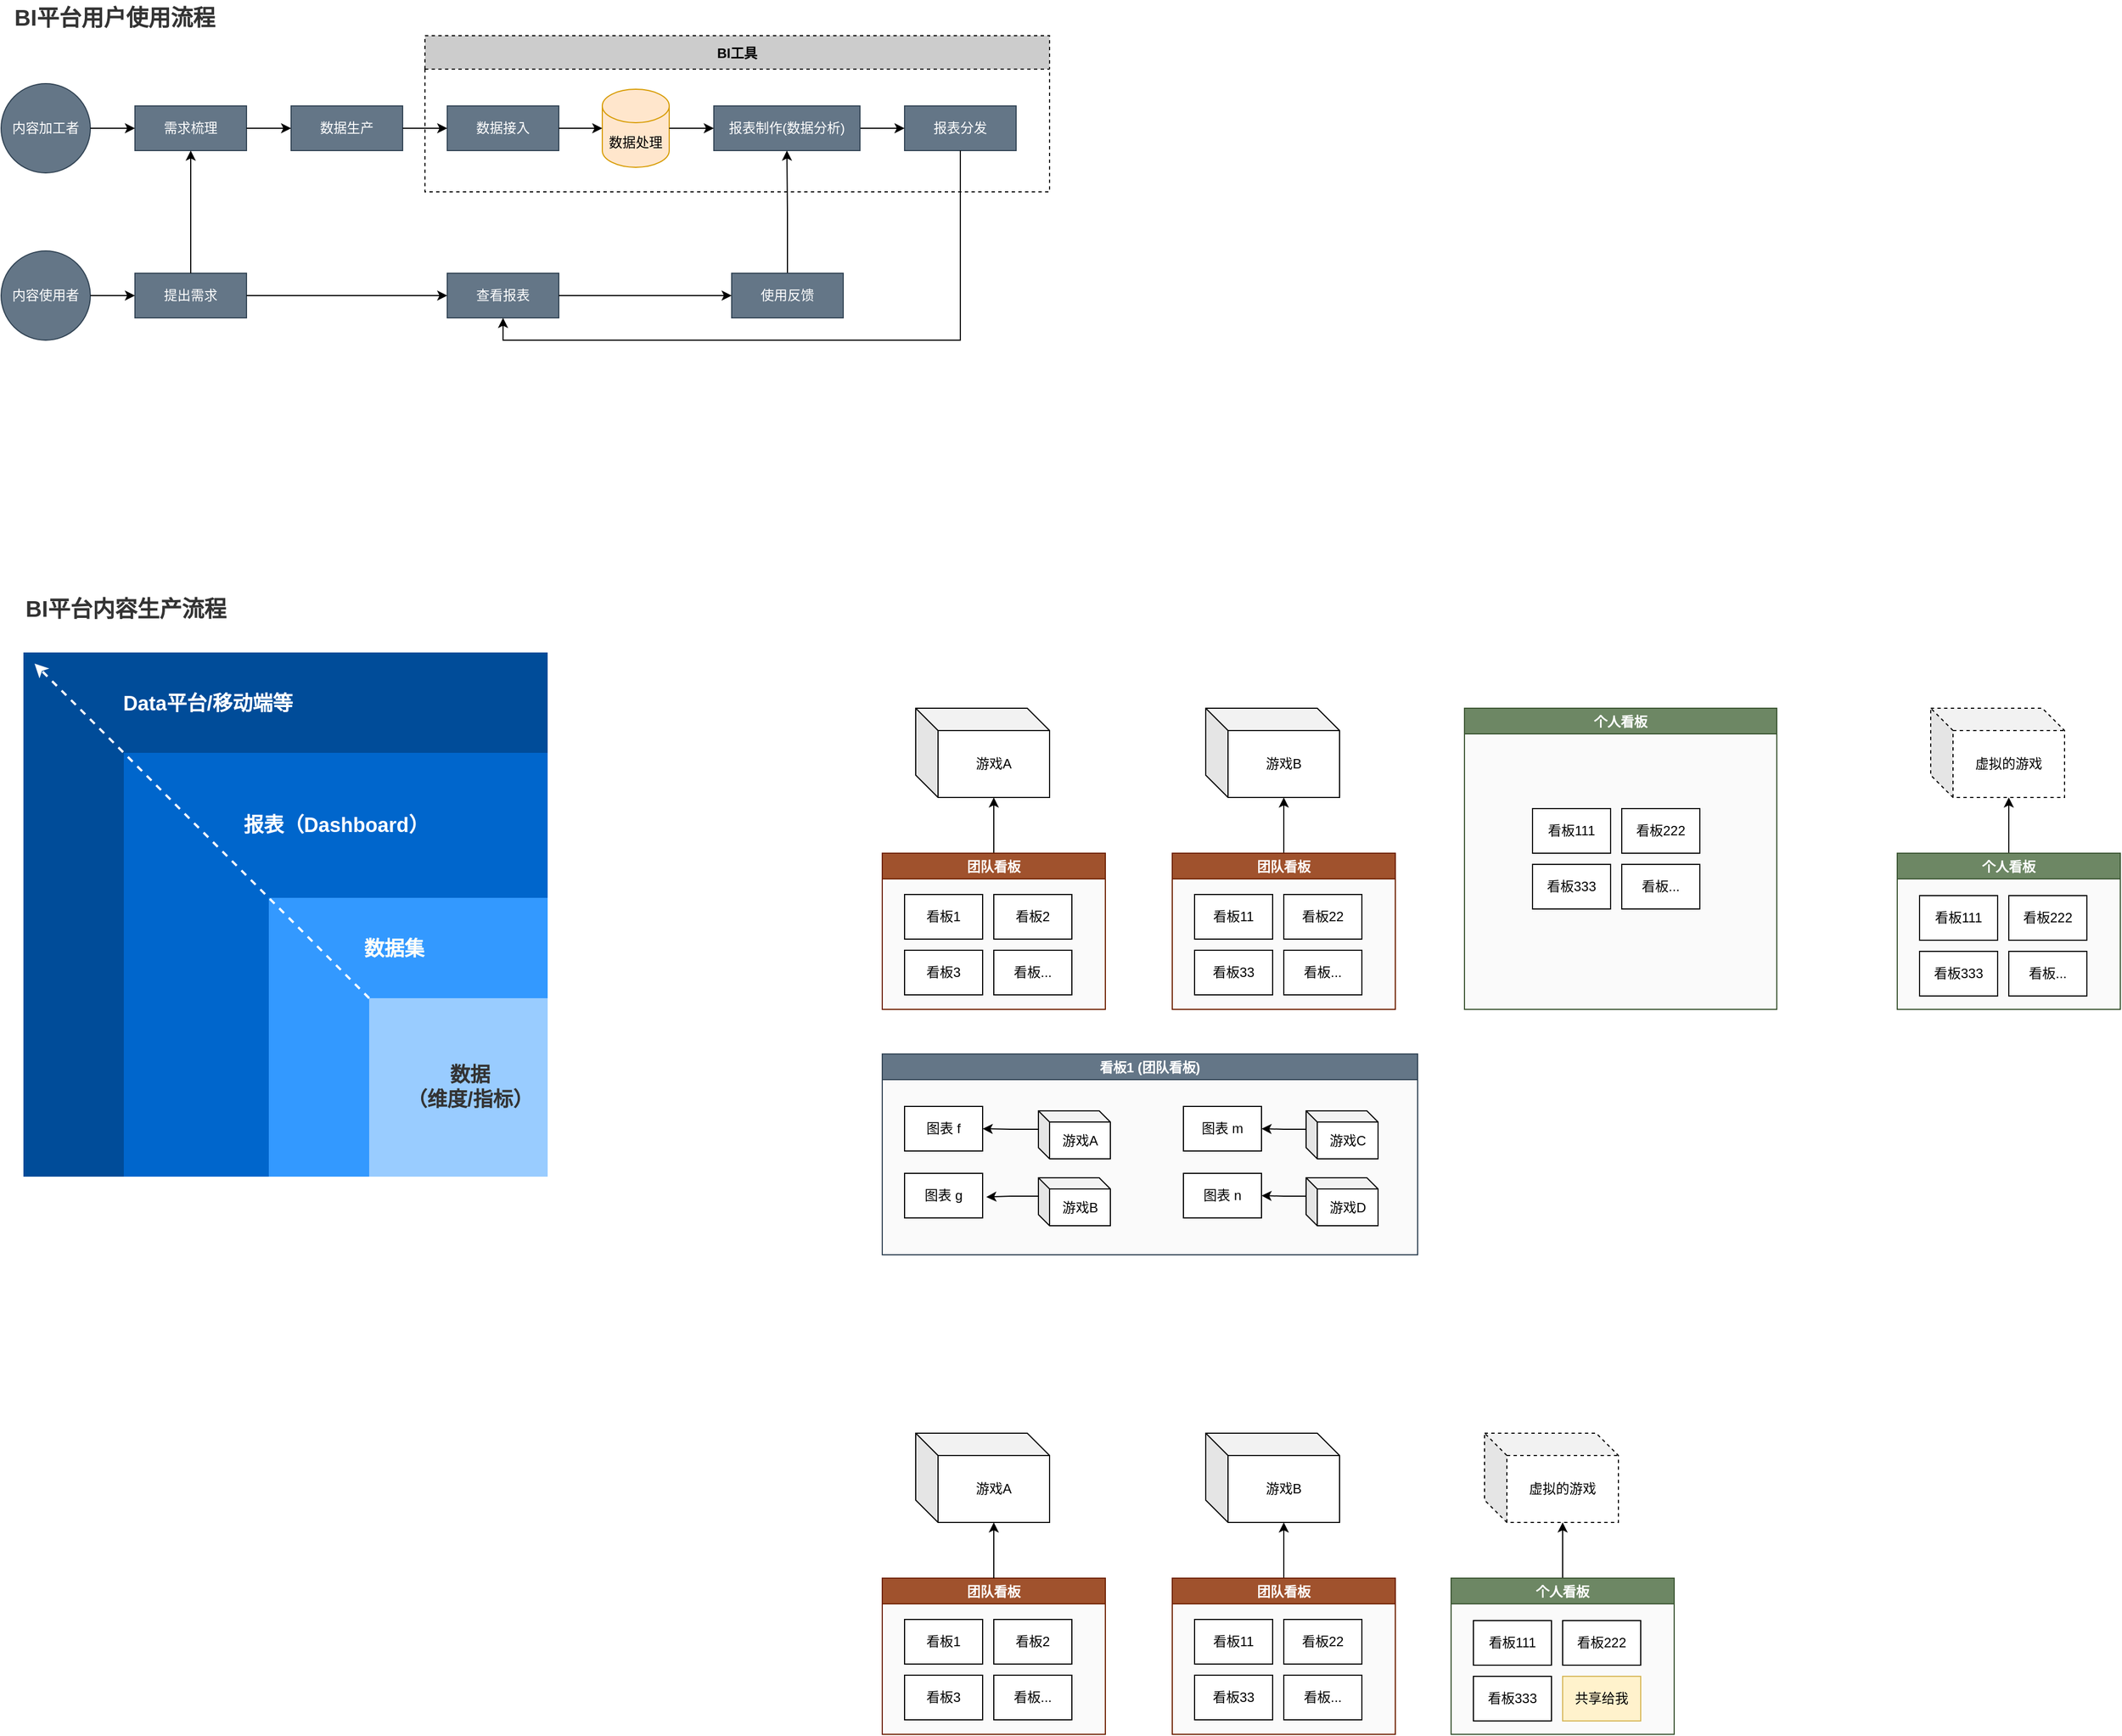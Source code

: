 <mxfile version="15.1.2" type="github">
  <diagram id="ESBV5VYZ4I9rzLJg--ot" name="第 1 页">
    <mxGraphModel dx="2105" dy="1458" grid="1" gridSize="10" guides="1" tooltips="1" connect="1" arrows="1" fold="1" page="1" pageScale="1" pageWidth="827" pageHeight="583" math="0" shadow="0">
      <root>
        <mxCell id="0" />
        <mxCell id="1" parent="0" />
        <mxCell id="a08RD-lhNpUK_SpXIpmX-28" value="" style="group;allowArrows=1;expand=1;collapsible=0;" parent="1" vertex="1" connectable="0">
          <mxGeometry x="50" y="60" width="940" height="270" as="geometry" />
        </mxCell>
        <mxCell id="a08RD-lhNpUK_SpXIpmX-25" value="BI工具" style="swimlane;dashed=1;swimlaneFillColor=#FFFFFF;collapsible=0;startSize=30;fillColor=#CCCCCC;" parent="a08RD-lhNpUK_SpXIpmX-28" vertex="1">
          <mxGeometry x="380" y="-3" width="560" height="140" as="geometry">
            <mxRectangle x="430" y="60" width="70" height="23" as="alternateBounds" />
          </mxGeometry>
        </mxCell>
        <mxCell id="a08RD-lhNpUK_SpXIpmX-19" value="报表分发" style="whiteSpace=wrap;html=1;fontColor=#ffffff;strokeColor=#314354;fillColor=#647687;" parent="a08RD-lhNpUK_SpXIpmX-25" vertex="1">
          <mxGeometry x="430" y="63" width="100" height="40" as="geometry" />
        </mxCell>
        <mxCell id="a08RD-lhNpUK_SpXIpmX-2" value="内容加工者" style="ellipse;whiteSpace=wrap;html=1;aspect=fixed;fillColor=#647687;strokeColor=#314354;fontColor=#ffffff;" parent="a08RD-lhNpUK_SpXIpmX-28" vertex="1">
          <mxGeometry y="40" width="80" height="80" as="geometry" />
        </mxCell>
        <mxCell id="a08RD-lhNpUK_SpXIpmX-3" value="内容使用者" style="ellipse;whiteSpace=wrap;html=1;aspect=fixed;fillColor=#647687;strokeColor=#314354;fontColor=#ffffff;" parent="a08RD-lhNpUK_SpXIpmX-28" vertex="1">
          <mxGeometry y="190" width="80" height="80" as="geometry" />
        </mxCell>
        <mxCell id="a08RD-lhNpUK_SpXIpmX-4" value="提出需求" style="whiteSpace=wrap;html=1;fontColor=#ffffff;strokeColor=#314354;fillColor=#647687;" parent="a08RD-lhNpUK_SpXIpmX-28" vertex="1">
          <mxGeometry x="120" y="210" width="100" height="40" as="geometry" />
        </mxCell>
        <mxCell id="a08RD-lhNpUK_SpXIpmX-5" value="" style="edgeStyle=orthogonalEdgeStyle;rounded=0;orthogonalLoop=1;jettySize=auto;html=1;" parent="a08RD-lhNpUK_SpXIpmX-28" source="a08RD-lhNpUK_SpXIpmX-3" target="a08RD-lhNpUK_SpXIpmX-4" edge="1">
          <mxGeometry relative="1" as="geometry" />
        </mxCell>
        <mxCell id="a08RD-lhNpUK_SpXIpmX-8" value="需求梳理" style="whiteSpace=wrap;html=1;fontColor=#ffffff;strokeColor=#314354;fillColor=#647687;" parent="a08RD-lhNpUK_SpXIpmX-28" vertex="1">
          <mxGeometry x="120" y="60" width="100" height="40" as="geometry" />
        </mxCell>
        <mxCell id="a08RD-lhNpUK_SpXIpmX-9" style="edgeStyle=orthogonalEdgeStyle;rounded=0;orthogonalLoop=1;jettySize=auto;html=1;exitX=1;exitY=0.5;exitDx=0;exitDy=0;" parent="a08RD-lhNpUK_SpXIpmX-28" source="a08RD-lhNpUK_SpXIpmX-2" target="a08RD-lhNpUK_SpXIpmX-8" edge="1">
          <mxGeometry relative="1" as="geometry" />
        </mxCell>
        <mxCell id="a08RD-lhNpUK_SpXIpmX-7" value="" style="edgeStyle=orthogonalEdgeStyle;rounded=0;orthogonalLoop=1;jettySize=auto;html=1;entryX=0.5;entryY=1;entryDx=0;entryDy=0;" parent="a08RD-lhNpUK_SpXIpmX-28" source="a08RD-lhNpUK_SpXIpmX-4" target="a08RD-lhNpUK_SpXIpmX-8" edge="1">
          <mxGeometry relative="1" as="geometry">
            <mxPoint x="190" y="140" as="targetPoint" />
          </mxGeometry>
        </mxCell>
        <mxCell id="a08RD-lhNpUK_SpXIpmX-10" value="数据生产" style="whiteSpace=wrap;html=1;fontColor=#ffffff;strokeColor=#314354;fillColor=#647687;" parent="a08RD-lhNpUK_SpXIpmX-28" vertex="1">
          <mxGeometry x="260" y="60" width="100" height="40" as="geometry" />
        </mxCell>
        <mxCell id="a08RD-lhNpUK_SpXIpmX-11" value="" style="edgeStyle=orthogonalEdgeStyle;rounded=0;orthogonalLoop=1;jettySize=auto;html=1;" parent="a08RD-lhNpUK_SpXIpmX-28" source="a08RD-lhNpUK_SpXIpmX-8" target="a08RD-lhNpUK_SpXIpmX-10" edge="1">
          <mxGeometry relative="1" as="geometry" />
        </mxCell>
        <mxCell id="a08RD-lhNpUK_SpXIpmX-12" value="数据接入" style="whiteSpace=wrap;html=1;fontColor=#ffffff;strokeColor=#314354;fillColor=#647687;" parent="a08RD-lhNpUK_SpXIpmX-28" vertex="1">
          <mxGeometry x="400" y="60" width="100" height="40" as="geometry" />
        </mxCell>
        <mxCell id="a08RD-lhNpUK_SpXIpmX-13" value="" style="edgeStyle=orthogonalEdgeStyle;rounded=0;orthogonalLoop=1;jettySize=auto;html=1;" parent="a08RD-lhNpUK_SpXIpmX-28" source="a08RD-lhNpUK_SpXIpmX-10" target="a08RD-lhNpUK_SpXIpmX-12" edge="1">
          <mxGeometry relative="1" as="geometry" />
        </mxCell>
        <mxCell id="a08RD-lhNpUK_SpXIpmX-14" value="数据处理" style="shape=cylinder3;whiteSpace=wrap;html=1;boundedLbl=1;backgroundOutline=1;size=15;fillColor=#ffe6cc;strokeColor=#d79b00;" parent="a08RD-lhNpUK_SpXIpmX-28" vertex="1">
          <mxGeometry x="539" y="45" width="60" height="70" as="geometry" />
        </mxCell>
        <mxCell id="a08RD-lhNpUK_SpXIpmX-18" style="edgeStyle=orthogonalEdgeStyle;rounded=0;orthogonalLoop=1;jettySize=auto;html=1;exitX=1;exitY=0.5;exitDx=0;exitDy=0;entryX=0;entryY=0.5;entryDx=0;entryDy=0;entryPerimeter=0;" parent="a08RD-lhNpUK_SpXIpmX-28" source="a08RD-lhNpUK_SpXIpmX-12" target="a08RD-lhNpUK_SpXIpmX-14" edge="1">
          <mxGeometry relative="1" as="geometry" />
        </mxCell>
        <mxCell id="a08RD-lhNpUK_SpXIpmX-20" value="" style="edgeStyle=orthogonalEdgeStyle;rounded=0;orthogonalLoop=1;jettySize=auto;html=1;" parent="a08RD-lhNpUK_SpXIpmX-28" source="a08RD-lhNpUK_SpXIpmX-15" target="a08RD-lhNpUK_SpXIpmX-19" edge="1">
          <mxGeometry relative="1" as="geometry" />
        </mxCell>
        <mxCell id="a08RD-lhNpUK_SpXIpmX-15" value="报表制作(数据分析)" style="whiteSpace=wrap;html=1;fontColor=#ffffff;strokeColor=#314354;fillColor=#647687;" parent="a08RD-lhNpUK_SpXIpmX-28" vertex="1">
          <mxGeometry x="639" y="60" width="131" height="40" as="geometry" />
        </mxCell>
        <mxCell id="a08RD-lhNpUK_SpXIpmX-16" style="edgeStyle=orthogonalEdgeStyle;rounded=0;orthogonalLoop=1;jettySize=auto;html=1;exitX=1;exitY=0.5;exitDx=0;exitDy=0;exitPerimeter=0;entryX=0;entryY=0.5;entryDx=0;entryDy=0;" parent="a08RD-lhNpUK_SpXIpmX-28" source="a08RD-lhNpUK_SpXIpmX-14" target="a08RD-lhNpUK_SpXIpmX-15" edge="1">
          <mxGeometry relative="1" as="geometry" />
        </mxCell>
        <mxCell id="a08RD-lhNpUK_SpXIpmX-21" value="查看报表" style="whiteSpace=wrap;html=1;fontColor=#ffffff;strokeColor=#314354;fillColor=#647687;" parent="a08RD-lhNpUK_SpXIpmX-28" vertex="1">
          <mxGeometry x="400" y="210" width="100" height="40" as="geometry" />
        </mxCell>
        <mxCell id="a08RD-lhNpUK_SpXIpmX-22" value="" style="edgeStyle=orthogonalEdgeStyle;rounded=0;orthogonalLoop=1;jettySize=auto;html=1;" parent="a08RD-lhNpUK_SpXIpmX-28" source="a08RD-lhNpUK_SpXIpmX-4" target="a08RD-lhNpUK_SpXIpmX-21" edge="1">
          <mxGeometry relative="1" as="geometry" />
        </mxCell>
        <mxCell id="a08RD-lhNpUK_SpXIpmX-27" style="edgeStyle=orthogonalEdgeStyle;rounded=0;orthogonalLoop=1;jettySize=auto;html=1;exitX=0.5;exitY=0;exitDx=0;exitDy=0;entryX=0.5;entryY=1;entryDx=0;entryDy=0;" parent="a08RD-lhNpUK_SpXIpmX-28" source="a08RD-lhNpUK_SpXIpmX-23" target="a08RD-lhNpUK_SpXIpmX-15" edge="1">
          <mxGeometry relative="1" as="geometry" />
        </mxCell>
        <mxCell id="a08RD-lhNpUK_SpXIpmX-23" value="使用反馈" style="whiteSpace=wrap;html=1;fontColor=#ffffff;strokeColor=#314354;fillColor=#647687;" parent="a08RD-lhNpUK_SpXIpmX-28" vertex="1">
          <mxGeometry x="655" y="210" width="100" height="40" as="geometry" />
        </mxCell>
        <mxCell id="a08RD-lhNpUK_SpXIpmX-24" value="" style="edgeStyle=orthogonalEdgeStyle;rounded=0;orthogonalLoop=1;jettySize=auto;html=1;" parent="a08RD-lhNpUK_SpXIpmX-28" source="a08RD-lhNpUK_SpXIpmX-21" target="a08RD-lhNpUK_SpXIpmX-23" edge="1">
          <mxGeometry relative="1" as="geometry" />
        </mxCell>
        <mxCell id="a08RD-lhNpUK_SpXIpmX-26" style="edgeStyle=orthogonalEdgeStyle;rounded=0;orthogonalLoop=1;jettySize=auto;html=1;exitX=0.5;exitY=1;exitDx=0;exitDy=0;entryX=0.5;entryY=1;entryDx=0;entryDy=0;" parent="a08RD-lhNpUK_SpXIpmX-28" source="a08RD-lhNpUK_SpXIpmX-19" target="a08RD-lhNpUK_SpXIpmX-21" edge="1">
          <mxGeometry relative="1" as="geometry" />
        </mxCell>
        <mxCell id="a08RD-lhNpUK_SpXIpmX-29" value="BI平台用户使用流程" style="text;html=1;align=left;verticalAlign=middle;resizable=0;points=[];autosize=1;strokeColor=none;fontSize=20;fontColor=#333333;fontStyle=1" parent="1" vertex="1">
          <mxGeometry x="60" y="25" width="200" height="30" as="geometry" />
        </mxCell>
        <mxCell id="a08RD-lhNpUK_SpXIpmX-39" value="" style="group" parent="1" vertex="1" connectable="0">
          <mxGeometry x="70" y="610" width="470" height="470" as="geometry" />
        </mxCell>
        <mxCell id="a08RD-lhNpUK_SpXIpmX-30" value="" style="whiteSpace=wrap;html=1;aspect=fixed;dashed=1;fontSize=16;align=left;strokeColor=none;fillColor=#004C99;" parent="a08RD-lhNpUK_SpXIpmX-39" vertex="1">
          <mxGeometry width="470" height="470" as="geometry" />
        </mxCell>
        <mxCell id="a08RD-lhNpUK_SpXIpmX-31" value="" style="whiteSpace=wrap;html=1;aspect=fixed;dashed=1;fontSize=16;align=left;strokeColor=none;fillColor=#0066CC;" parent="a08RD-lhNpUK_SpXIpmX-39" vertex="1">
          <mxGeometry x="90" y="90" width="380" height="380" as="geometry" />
        </mxCell>
        <mxCell id="a08RD-lhNpUK_SpXIpmX-32" value="" style="whiteSpace=wrap;html=1;aspect=fixed;dashed=1;fontSize=16;align=left;strokeColor=none;fillColor=#3399FF;" parent="a08RD-lhNpUK_SpXIpmX-39" vertex="1">
          <mxGeometry x="220" y="220" width="250" height="250" as="geometry" />
        </mxCell>
        <mxCell id="a08RD-lhNpUK_SpXIpmX-33" value="" style="whiteSpace=wrap;html=1;aspect=fixed;dashed=1;fontSize=16;align=left;strokeColor=none;fillColor=#99CCFF;" parent="a08RD-lhNpUK_SpXIpmX-39" vertex="1">
          <mxGeometry x="310" y="310" width="160" height="160" as="geometry" />
        </mxCell>
        <mxCell id="a08RD-lhNpUK_SpXIpmX-34" value="数据&lt;br style=&quot;font-size: 18px;&quot;&gt;（维度/指标）" style="text;html=1;align=center;verticalAlign=middle;resizable=0;points=[];autosize=1;strokeColor=none;fontSize=18;fontStyle=1;fontColor=#333333;" parent="a08RD-lhNpUK_SpXIpmX-39" vertex="1">
          <mxGeometry x="335" y="365" width="130" height="50" as="geometry" />
        </mxCell>
        <mxCell id="a08RD-lhNpUK_SpXIpmX-35" value="数据集" style="text;html=1;align=center;verticalAlign=middle;resizable=0;points=[];autosize=1;strokeColor=none;fontSize=18;fontStyle=1;fontColor=#FFFEFA;" parent="a08RD-lhNpUK_SpXIpmX-39" vertex="1">
          <mxGeometry x="297" y="251" width="70" height="30" as="geometry" />
        </mxCell>
        <mxCell id="a08RD-lhNpUK_SpXIpmX-36" value="报表（Dashboard）" style="text;html=1;align=center;verticalAlign=middle;resizable=0;points=[];autosize=1;strokeColor=none;fontSize=18;fontStyle=1;fontColor=#FFFFFF;" parent="a08RD-lhNpUK_SpXIpmX-39" vertex="1">
          <mxGeometry x="190" y="140" width="180" height="30" as="geometry" />
        </mxCell>
        <mxCell id="a08RD-lhNpUK_SpXIpmX-37" value="Data平台/移动端等" style="text;html=1;align=center;verticalAlign=middle;resizable=0;points=[];autosize=1;strokeColor=none;fontSize=18;fontStyle=1;fontColor=#FFFFFF;" parent="a08RD-lhNpUK_SpXIpmX-39" vertex="1">
          <mxGeometry x="80" y="31" width="170" height="30" as="geometry" />
        </mxCell>
        <mxCell id="a08RD-lhNpUK_SpXIpmX-38" value="" style="endArrow=classic;html=1;fontSize=18;fontColor=#000000;exitX=0;exitY=0;exitDx=0;exitDy=0;dashed=1;endFill=1;strokeColor=#FFFFFF;strokeWidth=2;" parent="a08RD-lhNpUK_SpXIpmX-39" source="a08RD-lhNpUK_SpXIpmX-33" edge="1">
          <mxGeometry width="50" height="50" relative="1" as="geometry">
            <mxPoint x="410" y="270" as="sourcePoint" />
            <mxPoint x="10" y="10" as="targetPoint" />
          </mxGeometry>
        </mxCell>
        <mxCell id="a08RD-lhNpUK_SpXIpmX-40" value="BI平台内容生产流程" style="text;html=1;align=left;verticalAlign=middle;resizable=0;points=[];autosize=1;strokeColor=none;fontSize=20;fontColor=#333333;fontStyle=1" parent="1" vertex="1">
          <mxGeometry x="70" y="555" width="200" height="30" as="geometry" />
        </mxCell>
        <mxCell id="adXIvRl_liugmO0jM9nD-8" style="edgeStyle=orthogonalEdgeStyle;rounded=0;orthogonalLoop=1;jettySize=auto;html=1;exitX=0.5;exitY=0;exitDx=0;exitDy=0;entryX=0;entryY=0;entryDx=70;entryDy=80;entryPerimeter=0;" parent="1" source="adXIvRl_liugmO0jM9nD-2" target="adXIvRl_liugmO0jM9nD-6" edge="1">
          <mxGeometry relative="1" as="geometry" />
        </mxCell>
        <mxCell id="adXIvRl_liugmO0jM9nD-2" value="团队看板" style="swimlane;fillColor=#a0522d;strokeColor=#6D1F00;fontColor=#ffffff;swimlaneFillColor=#fafafa;allowArrows=1;collapsible=0;" parent="1" vertex="1">
          <mxGeometry x="840" y="790" width="200" height="140" as="geometry" />
        </mxCell>
        <mxCell id="adXIvRl_liugmO0jM9nD-1" value="看板1" style="rounded=0;whiteSpace=wrap;html=1;" parent="adXIvRl_liugmO0jM9nD-2" vertex="1">
          <mxGeometry x="20" y="37" width="70" height="40" as="geometry" />
        </mxCell>
        <mxCell id="adXIvRl_liugmO0jM9nD-3" value="看板2" style="rounded=0;whiteSpace=wrap;html=1;" parent="adXIvRl_liugmO0jM9nD-2" vertex="1">
          <mxGeometry x="100" y="37" width="70" height="40" as="geometry" />
        </mxCell>
        <mxCell id="adXIvRl_liugmO0jM9nD-4" value="看板3" style="rounded=0;whiteSpace=wrap;html=1;" parent="adXIvRl_liugmO0jM9nD-2" vertex="1">
          <mxGeometry x="20" y="87" width="70" height="40" as="geometry" />
        </mxCell>
        <mxCell id="adXIvRl_liugmO0jM9nD-5" value="看板..." style="rounded=0;whiteSpace=wrap;html=1;" parent="adXIvRl_liugmO0jM9nD-2" vertex="1">
          <mxGeometry x="100" y="87" width="70" height="40" as="geometry" />
        </mxCell>
        <mxCell id="adXIvRl_liugmO0jM9nD-6" value="游戏A" style="shape=cube;whiteSpace=wrap;html=1;boundedLbl=1;backgroundOutline=1;darkOpacity=0.05;darkOpacity2=0.1;strokeColor=#000000;" parent="1" vertex="1">
          <mxGeometry x="870" y="660" width="120" height="80" as="geometry" />
        </mxCell>
        <mxCell id="adXIvRl_liugmO0jM9nD-7" value="游戏B" style="shape=cube;whiteSpace=wrap;html=1;boundedLbl=1;backgroundOutline=1;darkOpacity=0.05;darkOpacity2=0.1;strokeColor=#000000;" parent="1" vertex="1">
          <mxGeometry x="1130" y="660" width="120" height="80" as="geometry" />
        </mxCell>
        <mxCell id="adXIvRl_liugmO0jM9nD-15" style="edgeStyle=orthogonalEdgeStyle;rounded=0;orthogonalLoop=1;jettySize=auto;html=1;exitX=0.5;exitY=0;exitDx=0;exitDy=0;entryX=0;entryY=0;entryDx=70;entryDy=80;entryPerimeter=0;" parent="1" source="adXIvRl_liugmO0jM9nD-9" target="adXIvRl_liugmO0jM9nD-7" edge="1">
          <mxGeometry relative="1" as="geometry" />
        </mxCell>
        <mxCell id="adXIvRl_liugmO0jM9nD-9" value="团队看板" style="swimlane;fillColor=#a0522d;strokeColor=#6D1F00;fontColor=#ffffff;swimlaneFillColor=#fafafa;allowArrows=1;collapsible=0;" parent="1" vertex="1">
          <mxGeometry x="1100" y="790" width="200" height="140" as="geometry" />
        </mxCell>
        <mxCell id="adXIvRl_liugmO0jM9nD-10" value="看板11" style="rounded=0;whiteSpace=wrap;html=1;" parent="adXIvRl_liugmO0jM9nD-9" vertex="1">
          <mxGeometry x="20" y="37" width="70" height="40" as="geometry" />
        </mxCell>
        <mxCell id="adXIvRl_liugmO0jM9nD-11" value="看板22" style="rounded=0;whiteSpace=wrap;html=1;" parent="adXIvRl_liugmO0jM9nD-9" vertex="1">
          <mxGeometry x="100" y="37" width="70" height="40" as="geometry" />
        </mxCell>
        <mxCell id="adXIvRl_liugmO0jM9nD-12" value="看板33" style="rounded=0;whiteSpace=wrap;html=1;" parent="adXIvRl_liugmO0jM9nD-9" vertex="1">
          <mxGeometry x="20" y="87" width="70" height="40" as="geometry" />
        </mxCell>
        <mxCell id="adXIvRl_liugmO0jM9nD-13" value="看板..." style="rounded=0;whiteSpace=wrap;html=1;" parent="adXIvRl_liugmO0jM9nD-9" vertex="1">
          <mxGeometry x="100" y="87" width="70" height="40" as="geometry" />
        </mxCell>
        <mxCell id="adXIvRl_liugmO0jM9nD-16" value="个人看板" style="swimlane;fillColor=#6d8764;strokeColor=#3A5431;fontColor=#ffffff;swimlaneFillColor=#fafafa;allowArrows=1;collapsible=0;" parent="1" vertex="1">
          <mxGeometry x="1362" y="660" width="280" height="270" as="geometry" />
        </mxCell>
        <mxCell id="adXIvRl_liugmO0jM9nD-17" value="看板111" style="rounded=0;whiteSpace=wrap;html=1;" parent="adXIvRl_liugmO0jM9nD-16" vertex="1">
          <mxGeometry x="61" y="90" width="70" height="40" as="geometry" />
        </mxCell>
        <mxCell id="adXIvRl_liugmO0jM9nD-18" value="看板222" style="rounded=0;whiteSpace=wrap;html=1;" parent="adXIvRl_liugmO0jM9nD-16" vertex="1">
          <mxGeometry x="141" y="90" width="70" height="40" as="geometry" />
        </mxCell>
        <mxCell id="adXIvRl_liugmO0jM9nD-19" value="看板333" style="rounded=0;whiteSpace=wrap;html=1;" parent="adXIvRl_liugmO0jM9nD-16" vertex="1">
          <mxGeometry x="61" y="140" width="70" height="40" as="geometry" />
        </mxCell>
        <mxCell id="adXIvRl_liugmO0jM9nD-20" value="看板..." style="rounded=0;whiteSpace=wrap;html=1;" parent="adXIvRl_liugmO0jM9nD-16" vertex="1">
          <mxGeometry x="141" y="140" width="70" height="40" as="geometry" />
        </mxCell>
        <mxCell id="adXIvRl_liugmO0jM9nD-22" value="虚拟的游戏" style="shape=cube;whiteSpace=wrap;html=1;boundedLbl=1;backgroundOutline=1;darkOpacity=0.05;darkOpacity2=0.1;strokeColor=#000000;dashed=1;" parent="1" vertex="1">
          <mxGeometry x="1780" y="660" width="120" height="80" as="geometry" />
        </mxCell>
        <mxCell id="adXIvRl_liugmO0jM9nD-28" style="edgeStyle=orthogonalEdgeStyle;rounded=0;orthogonalLoop=1;jettySize=auto;html=1;exitX=0.5;exitY=0;exitDx=0;exitDy=0;entryX=0;entryY=0;entryDx=70;entryDy=80;entryPerimeter=0;" parent="1" source="adXIvRl_liugmO0jM9nD-23" target="adXIvRl_liugmO0jM9nD-22" edge="1">
          <mxGeometry relative="1" as="geometry" />
        </mxCell>
        <mxCell id="adXIvRl_liugmO0jM9nD-23" value="个人看板" style="swimlane;fillColor=#6d8764;strokeColor=#3A5431;fontColor=#ffffff;swimlaneFillColor=#fafafa;allowArrows=1;collapsible=0;" parent="1" vertex="1">
          <mxGeometry x="1750" y="790" width="200" height="140" as="geometry" />
        </mxCell>
        <mxCell id="adXIvRl_liugmO0jM9nD-24" value="看板111" style="rounded=0;whiteSpace=wrap;html=1;" parent="adXIvRl_liugmO0jM9nD-23" vertex="1">
          <mxGeometry x="20" y="38" width="70" height="40" as="geometry" />
        </mxCell>
        <mxCell id="adXIvRl_liugmO0jM9nD-25" value="看板222" style="rounded=0;whiteSpace=wrap;html=1;" parent="adXIvRl_liugmO0jM9nD-23" vertex="1">
          <mxGeometry x="100" y="38" width="70" height="40" as="geometry" />
        </mxCell>
        <mxCell id="adXIvRl_liugmO0jM9nD-26" value="看板333" style="rounded=0;whiteSpace=wrap;html=1;" parent="adXIvRl_liugmO0jM9nD-23" vertex="1">
          <mxGeometry x="20" y="88" width="70" height="40" as="geometry" />
        </mxCell>
        <mxCell id="adXIvRl_liugmO0jM9nD-27" value="看板..." style="rounded=0;whiteSpace=wrap;html=1;" parent="adXIvRl_liugmO0jM9nD-23" vertex="1">
          <mxGeometry x="100" y="88" width="70" height="40" as="geometry" />
        </mxCell>
        <mxCell id="adXIvRl_liugmO0jM9nD-30" value="看板1 (团队看板)" style="swimlane;fillColor=#647687;strokeColor=#314354;swimlaneFillColor=#fafafa;allowArrows=1;collapsible=0;fontColor=#ffffff;" parent="1" vertex="1">
          <mxGeometry x="840" y="970" width="480" height="180" as="geometry" />
        </mxCell>
        <mxCell id="adXIvRl_liugmO0jM9nD-31" value="图表 f" style="rounded=0;whiteSpace=wrap;html=1;" parent="adXIvRl_liugmO0jM9nD-30" vertex="1">
          <mxGeometry x="20" y="47" width="70" height="40" as="geometry" />
        </mxCell>
        <mxCell id="adXIvRl_liugmO0jM9nD-32" value="图表 g" style="rounded=0;whiteSpace=wrap;html=1;" parent="adXIvRl_liugmO0jM9nD-30" vertex="1">
          <mxGeometry x="20" y="107" width="70" height="40" as="geometry" />
        </mxCell>
        <mxCell id="adXIvRl_liugmO0jM9nD-33" value="图表 m" style="rounded=0;whiteSpace=wrap;html=1;" parent="adXIvRl_liugmO0jM9nD-30" vertex="1">
          <mxGeometry x="270" y="47" width="70" height="40" as="geometry" />
        </mxCell>
        <mxCell id="adXIvRl_liugmO0jM9nD-36" style="edgeStyle=orthogonalEdgeStyle;rounded=0;orthogonalLoop=1;jettySize=auto;html=1;exitX=0;exitY=0;exitDx=0;exitDy=16.5;exitPerimeter=0;entryX=1;entryY=0.5;entryDx=0;entryDy=0;" parent="adXIvRl_liugmO0jM9nD-30" source="adXIvRl_liugmO0jM9nD-35" target="adXIvRl_liugmO0jM9nD-31" edge="1">
          <mxGeometry relative="1" as="geometry" />
        </mxCell>
        <mxCell id="adXIvRl_liugmO0jM9nD-35" value="游戏A" style="shape=cube;whiteSpace=wrap;html=1;boundedLbl=1;backgroundOutline=1;darkOpacity=0.05;darkOpacity2=0.1;strokeColor=#000000;aspect=fixed;size=10;" parent="adXIvRl_liugmO0jM9nD-30" vertex="1">
          <mxGeometry x="140" y="51" width="64.5" height="43" as="geometry" />
        </mxCell>
        <mxCell id="adXIvRl_liugmO0jM9nD-38" style="edgeStyle=orthogonalEdgeStyle;rounded=0;orthogonalLoop=1;jettySize=auto;html=1;exitX=0;exitY=0;exitDx=0;exitDy=16.5;exitPerimeter=0;entryX=1.047;entryY=0.53;entryDx=0;entryDy=0;entryPerimeter=0;" parent="adXIvRl_liugmO0jM9nD-30" source="adXIvRl_liugmO0jM9nD-37" target="adXIvRl_liugmO0jM9nD-32" edge="1">
          <mxGeometry relative="1" as="geometry" />
        </mxCell>
        <mxCell id="adXIvRl_liugmO0jM9nD-37" value="游戏B" style="shape=cube;whiteSpace=wrap;html=1;boundedLbl=1;backgroundOutline=1;darkOpacity=0.05;darkOpacity2=0.1;strokeColor=#000000;aspect=fixed;size=10;" parent="adXIvRl_liugmO0jM9nD-30" vertex="1">
          <mxGeometry x="140" y="111" width="64.5" height="43" as="geometry" />
        </mxCell>
        <mxCell id="adXIvRl_liugmO0jM9nD-40" style="edgeStyle=orthogonalEdgeStyle;rounded=0;orthogonalLoop=1;jettySize=auto;html=1;exitX=0;exitY=0;exitDx=0;exitDy=16.5;exitPerimeter=0;entryX=1;entryY=0.5;entryDx=0;entryDy=0;" parent="adXIvRl_liugmO0jM9nD-30" source="adXIvRl_liugmO0jM9nD-39" target="adXIvRl_liugmO0jM9nD-33" edge="1">
          <mxGeometry relative="1" as="geometry" />
        </mxCell>
        <mxCell id="adXIvRl_liugmO0jM9nD-39" value="游戏C" style="shape=cube;whiteSpace=wrap;html=1;boundedLbl=1;backgroundOutline=1;darkOpacity=0.05;darkOpacity2=0.1;strokeColor=#000000;aspect=fixed;size=10;" parent="adXIvRl_liugmO0jM9nD-30" vertex="1">
          <mxGeometry x="380" y="51" width="64.5" height="43" as="geometry" />
        </mxCell>
        <mxCell id="adXIvRl_liugmO0jM9nD-41" value="图表 n" style="rounded=0;whiteSpace=wrap;html=1;" parent="adXIvRl_liugmO0jM9nD-30" vertex="1">
          <mxGeometry x="270" y="107" width="70" height="40" as="geometry" />
        </mxCell>
        <mxCell id="adXIvRl_liugmO0jM9nD-42" style="edgeStyle=orthogonalEdgeStyle;rounded=0;orthogonalLoop=1;jettySize=auto;html=1;exitX=0;exitY=0;exitDx=0;exitDy=16.5;exitPerimeter=0;entryX=1;entryY=0.5;entryDx=0;entryDy=0;" parent="adXIvRl_liugmO0jM9nD-30" source="adXIvRl_liugmO0jM9nD-43" target="adXIvRl_liugmO0jM9nD-41" edge="1">
          <mxGeometry relative="1" as="geometry" />
        </mxCell>
        <mxCell id="adXIvRl_liugmO0jM9nD-43" value="游戏D" style="shape=cube;whiteSpace=wrap;html=1;boundedLbl=1;backgroundOutline=1;darkOpacity=0.05;darkOpacity2=0.1;strokeColor=#000000;aspect=fixed;size=10;" parent="adXIvRl_liugmO0jM9nD-30" vertex="1">
          <mxGeometry x="380" y="111" width="64.5" height="43" as="geometry" />
        </mxCell>
        <mxCell id="TqbYNtj-dfDxge3eQ0C0-30" value="" style="group" vertex="1" connectable="0" parent="1">
          <mxGeometry x="840" y="1310" width="710" height="270" as="geometry" />
        </mxCell>
        <mxCell id="TqbYNtj-dfDxge3eQ0C0-2" value="团队看板" style="swimlane;fillColor=#a0522d;strokeColor=#6D1F00;fontColor=#ffffff;swimlaneFillColor=#fafafa;allowArrows=1;collapsible=0;" vertex="1" parent="TqbYNtj-dfDxge3eQ0C0-30">
          <mxGeometry y="130" width="200" height="140" as="geometry" />
        </mxCell>
        <mxCell id="TqbYNtj-dfDxge3eQ0C0-3" value="看板1" style="rounded=0;whiteSpace=wrap;html=1;" vertex="1" parent="TqbYNtj-dfDxge3eQ0C0-2">
          <mxGeometry x="20" y="37" width="70" height="40" as="geometry" />
        </mxCell>
        <mxCell id="TqbYNtj-dfDxge3eQ0C0-4" value="看板2" style="rounded=0;whiteSpace=wrap;html=1;" vertex="1" parent="TqbYNtj-dfDxge3eQ0C0-2">
          <mxGeometry x="100" y="37" width="70" height="40" as="geometry" />
        </mxCell>
        <mxCell id="TqbYNtj-dfDxge3eQ0C0-5" value="看板3" style="rounded=0;whiteSpace=wrap;html=1;" vertex="1" parent="TqbYNtj-dfDxge3eQ0C0-2">
          <mxGeometry x="20" y="87" width="70" height="40" as="geometry" />
        </mxCell>
        <mxCell id="TqbYNtj-dfDxge3eQ0C0-6" value="看板..." style="rounded=0;whiteSpace=wrap;html=1;" vertex="1" parent="TqbYNtj-dfDxge3eQ0C0-2">
          <mxGeometry x="100" y="87" width="70" height="40" as="geometry" />
        </mxCell>
        <mxCell id="TqbYNtj-dfDxge3eQ0C0-7" value="游戏A" style="shape=cube;whiteSpace=wrap;html=1;boundedLbl=1;backgroundOutline=1;darkOpacity=0.05;darkOpacity2=0.1;strokeColor=#000000;" vertex="1" parent="TqbYNtj-dfDxge3eQ0C0-30">
          <mxGeometry x="30" width="120" height="80" as="geometry" />
        </mxCell>
        <mxCell id="TqbYNtj-dfDxge3eQ0C0-1" style="edgeStyle=orthogonalEdgeStyle;rounded=0;orthogonalLoop=1;jettySize=auto;html=1;exitX=0.5;exitY=0;exitDx=0;exitDy=0;entryX=0;entryY=0;entryDx=70;entryDy=80;entryPerimeter=0;" edge="1" parent="TqbYNtj-dfDxge3eQ0C0-30" source="TqbYNtj-dfDxge3eQ0C0-2" target="TqbYNtj-dfDxge3eQ0C0-7">
          <mxGeometry relative="1" as="geometry" />
        </mxCell>
        <mxCell id="TqbYNtj-dfDxge3eQ0C0-8" value="游戏B" style="shape=cube;whiteSpace=wrap;html=1;boundedLbl=1;backgroundOutline=1;darkOpacity=0.05;darkOpacity2=0.1;strokeColor=#000000;" vertex="1" parent="TqbYNtj-dfDxge3eQ0C0-30">
          <mxGeometry x="290" width="120" height="80" as="geometry" />
        </mxCell>
        <mxCell id="TqbYNtj-dfDxge3eQ0C0-9" style="edgeStyle=orthogonalEdgeStyle;rounded=0;orthogonalLoop=1;jettySize=auto;html=1;exitX=0.5;exitY=0;exitDx=0;exitDy=0;entryX=0;entryY=0;entryDx=70;entryDy=80;entryPerimeter=0;" edge="1" parent="TqbYNtj-dfDxge3eQ0C0-30" source="TqbYNtj-dfDxge3eQ0C0-10" target="TqbYNtj-dfDxge3eQ0C0-8">
          <mxGeometry relative="1" as="geometry" />
        </mxCell>
        <mxCell id="TqbYNtj-dfDxge3eQ0C0-10" value="团队看板" style="swimlane;fillColor=#a0522d;strokeColor=#6D1F00;fontColor=#ffffff;swimlaneFillColor=#fafafa;allowArrows=1;collapsible=0;" vertex="1" parent="TqbYNtj-dfDxge3eQ0C0-30">
          <mxGeometry x="260" y="130" width="200" height="140" as="geometry" />
        </mxCell>
        <mxCell id="TqbYNtj-dfDxge3eQ0C0-11" value="看板11" style="rounded=0;whiteSpace=wrap;html=1;" vertex="1" parent="TqbYNtj-dfDxge3eQ0C0-10">
          <mxGeometry x="20" y="37" width="70" height="40" as="geometry" />
        </mxCell>
        <mxCell id="TqbYNtj-dfDxge3eQ0C0-12" value="看板22" style="rounded=0;whiteSpace=wrap;html=1;" vertex="1" parent="TqbYNtj-dfDxge3eQ0C0-10">
          <mxGeometry x="100" y="37" width="70" height="40" as="geometry" />
        </mxCell>
        <mxCell id="TqbYNtj-dfDxge3eQ0C0-13" value="看板33" style="rounded=0;whiteSpace=wrap;html=1;" vertex="1" parent="TqbYNtj-dfDxge3eQ0C0-10">
          <mxGeometry x="20" y="87" width="70" height="40" as="geometry" />
        </mxCell>
        <mxCell id="TqbYNtj-dfDxge3eQ0C0-14" value="看板..." style="rounded=0;whiteSpace=wrap;html=1;" vertex="1" parent="TqbYNtj-dfDxge3eQ0C0-10">
          <mxGeometry x="100" y="87" width="70" height="40" as="geometry" />
        </mxCell>
        <mxCell id="TqbYNtj-dfDxge3eQ0C0-23" value="虚拟的游戏" style="shape=cube;whiteSpace=wrap;html=1;boundedLbl=1;backgroundOutline=1;darkOpacity=0.05;darkOpacity2=0.1;strokeColor=#000000;dashed=1;" vertex="1" parent="TqbYNtj-dfDxge3eQ0C0-30">
          <mxGeometry x="540" width="120" height="80" as="geometry" />
        </mxCell>
        <mxCell id="TqbYNtj-dfDxge3eQ0C0-24" style="edgeStyle=orthogonalEdgeStyle;rounded=0;orthogonalLoop=1;jettySize=auto;html=1;exitX=0.5;exitY=0;exitDx=0;exitDy=0;entryX=0;entryY=0;entryDx=70;entryDy=80;entryPerimeter=0;" edge="1" parent="TqbYNtj-dfDxge3eQ0C0-30" source="TqbYNtj-dfDxge3eQ0C0-25" target="TqbYNtj-dfDxge3eQ0C0-23">
          <mxGeometry relative="1" as="geometry" />
        </mxCell>
        <mxCell id="TqbYNtj-dfDxge3eQ0C0-25" value="个人看板" style="swimlane;fillColor=#6d8764;strokeColor=#3A5431;fontColor=#ffffff;swimlaneFillColor=#fafafa;allowArrows=1;collapsible=0;" vertex="1" parent="TqbYNtj-dfDxge3eQ0C0-30">
          <mxGeometry x="510" y="130" width="200" height="140" as="geometry" />
        </mxCell>
        <mxCell id="TqbYNtj-dfDxge3eQ0C0-26" value="看板111" style="rounded=0;whiteSpace=wrap;html=1;" vertex="1" parent="TqbYNtj-dfDxge3eQ0C0-25">
          <mxGeometry x="20" y="38" width="70" height="40" as="geometry" />
        </mxCell>
        <mxCell id="TqbYNtj-dfDxge3eQ0C0-27" value="看板222" style="rounded=0;whiteSpace=wrap;html=1;" vertex="1" parent="TqbYNtj-dfDxge3eQ0C0-25">
          <mxGeometry x="100" y="38" width="70" height="40" as="geometry" />
        </mxCell>
        <mxCell id="TqbYNtj-dfDxge3eQ0C0-28" value="看板333" style="rounded=0;whiteSpace=wrap;html=1;" vertex="1" parent="TqbYNtj-dfDxge3eQ0C0-25">
          <mxGeometry x="20" y="88" width="70" height="40" as="geometry" />
        </mxCell>
        <mxCell id="TqbYNtj-dfDxge3eQ0C0-29" value="共享给我" style="rounded=0;whiteSpace=wrap;html=1;fillColor=#fff2cc;strokeColor=#d6b656;" vertex="1" parent="TqbYNtj-dfDxge3eQ0C0-25">
          <mxGeometry x="100" y="88" width="70" height="40" as="geometry" />
        </mxCell>
      </root>
    </mxGraphModel>
  </diagram>
</mxfile>
